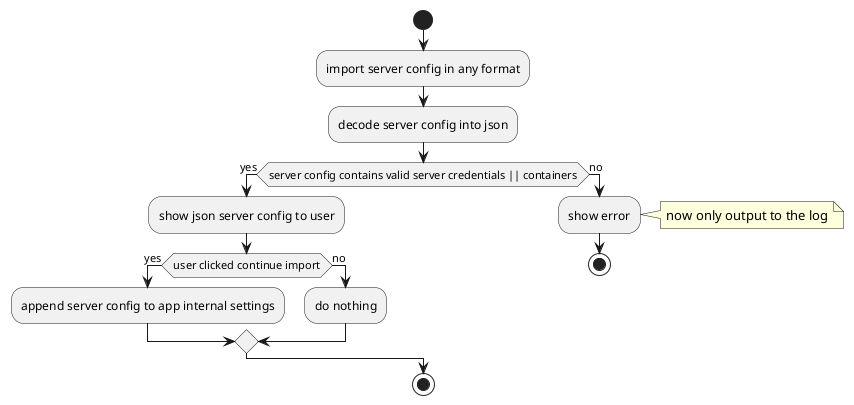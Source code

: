 @startuml serverConfigImportProcess
start

:import server config in any format;
:decode server config into json;

if (server config contains valid server credentials || containers) then (yes)
    :show json server config to user;
    if (user clicked continue import) then (yes)
        :append server config to app internal settings;
    else (no)
        :do nothing;
    endif
else (no)
    :show error;
    note right
        now only output to the log
    end note
    stop
endif

stop
@enduml
